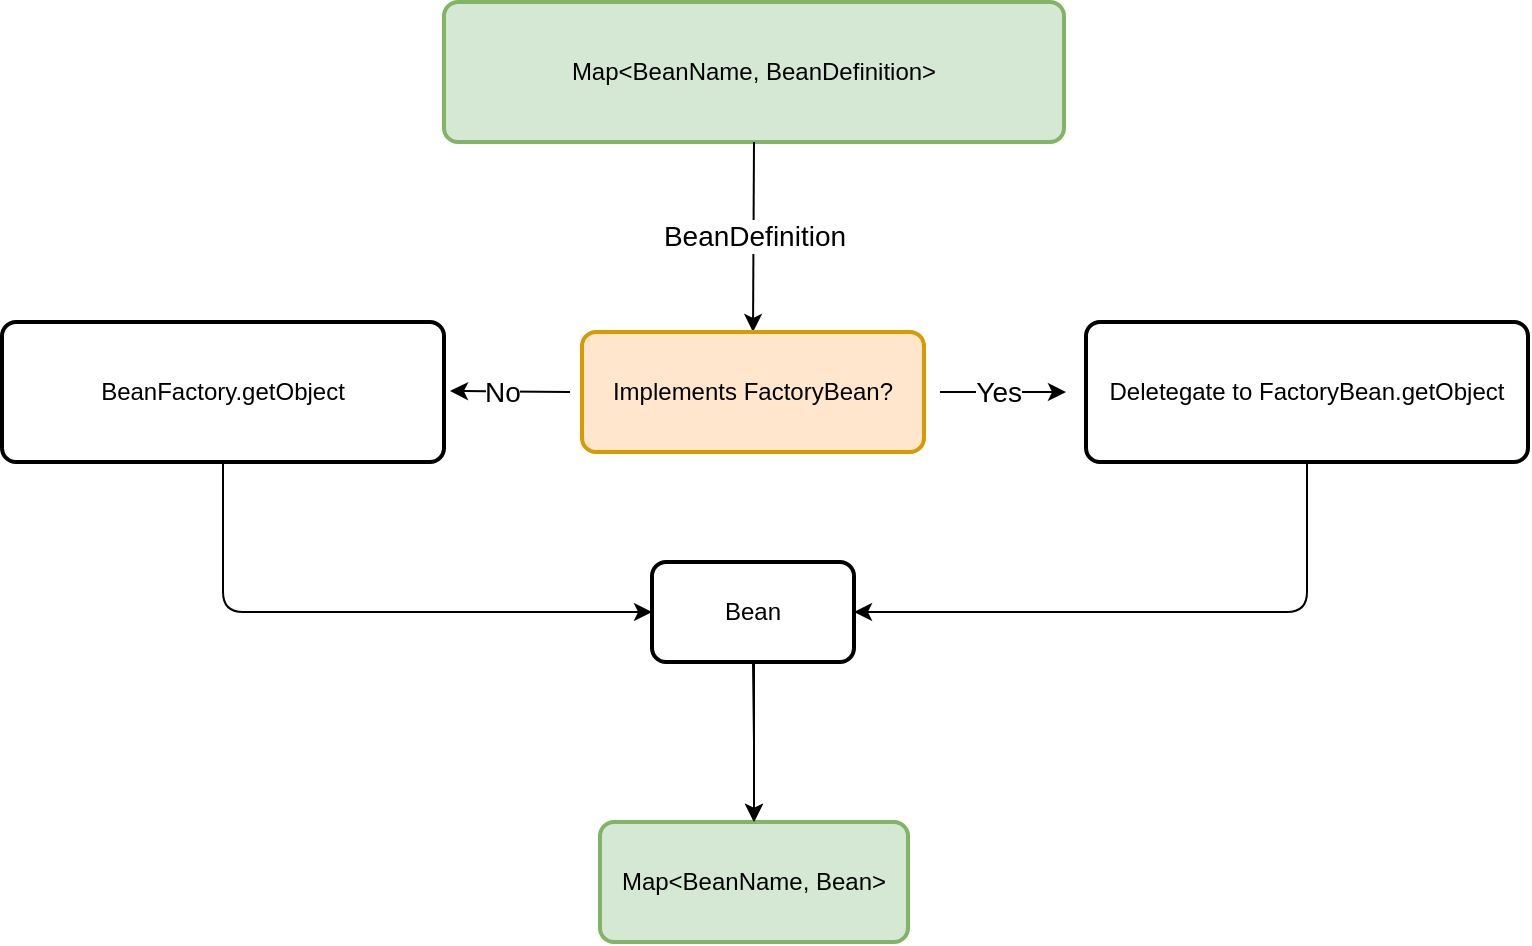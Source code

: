 <mxfile version="15.9.1" type="device"><diagram id="XXJ5GkKkzrbBEGgITFPD" name="Page-1"><mxGraphModel dx="1298" dy="752" grid="1" gridSize="10" guides="1" tooltips="1" connect="1" arrows="1" fold="1" page="1" pageScale="1" pageWidth="827" pageHeight="1169" math="0" shadow="0"><root><mxCell id="0"/><mxCell id="1" parent="0"/><mxCell id="r28Z73NZGI8KpnDVwFS6-1" value="Map&amp;lt;BeanName, BeanDefinition&amp;gt;" style="rounded=1;whiteSpace=wrap;html=1;absoluteArcSize=1;arcSize=14;strokeWidth=2;fillColor=#d5e8d4;strokeColor=#82b366;" vertex="1" parent="1"><mxGeometry x="259" y="40" width="310" height="70" as="geometry"/></mxCell><mxCell id="r28Z73NZGI8KpnDVwFS6-3" value="BeanDefinition" style="endArrow=classic;html=1;rounded=0;fontSize=14;entryX=0.5;entryY=0;entryDx=0;entryDy=0;exitX=0.5;exitY=1;exitDx=0;exitDy=0;" edge="1" parent="1" source="r28Z73NZGI8KpnDVwFS6-1" target="r28Z73NZGI8KpnDVwFS6-4"><mxGeometry width="50" height="50" relative="1" as="geometry"><mxPoint x="413" y="120" as="sourcePoint"/><mxPoint x="413" y="230" as="targetPoint"/></mxGeometry></mxCell><mxCell id="r28Z73NZGI8KpnDVwFS6-4" value="Implements FactoryBean?" style="rounded=1;whiteSpace=wrap;html=1;absoluteArcSize=1;arcSize=14;strokeWidth=2;fillColor=#ffe6cc;strokeColor=#d79b00;" vertex="1" parent="1"><mxGeometry x="328" y="205" width="171" height="60" as="geometry"/></mxCell><mxCell id="r28Z73NZGI8KpnDVwFS6-5" value="Deletegate to FactoryBean.getObject" style="rounded=1;whiteSpace=wrap;html=1;absoluteArcSize=1;arcSize=14;strokeWidth=2;" vertex="1" parent="1"><mxGeometry x="580" y="200" width="221" height="70" as="geometry"/></mxCell><mxCell id="r28Z73NZGI8KpnDVwFS6-6" value="BeanFactory.getObject" style="rounded=1;whiteSpace=wrap;html=1;absoluteArcSize=1;arcSize=14;strokeWidth=2;" vertex="1" parent="1"><mxGeometry x="38" y="200" width="221" height="70" as="geometry"/></mxCell><mxCell id="r28Z73NZGI8KpnDVwFS6-7" value="" style="endArrow=classic;html=1;rounded=0;fontSize=14;" edge="1" parent="1"><mxGeometry width="50" height="50" relative="1" as="geometry"><mxPoint x="507" y="235" as="sourcePoint"/><mxPoint x="570" y="235" as="targetPoint"/></mxGeometry></mxCell><mxCell id="r28Z73NZGI8KpnDVwFS6-10" value="Yes" style="edgeLabel;html=1;align=right;verticalAlign=middle;resizable=0;points=[];fontSize=14;" vertex="1" connectable="0" parent="r28Z73NZGI8KpnDVwFS6-7"><mxGeometry x="0.3" relative="1" as="geometry"><mxPoint as="offset"/></mxGeometry></mxCell><mxCell id="r28Z73NZGI8KpnDVwFS6-8" value="" style="endArrow=none;html=1;rounded=0;fontSize=14;startArrow=classic;startFill=1;endFill=0;align=left;" edge="1" parent="1"><mxGeometry width="50" height="50" relative="1" as="geometry"><mxPoint x="262" y="234.5" as="sourcePoint"/><mxPoint x="322" y="235" as="targetPoint"/></mxGeometry></mxCell><mxCell id="r28Z73NZGI8KpnDVwFS6-11" value="No" style="edgeLabel;html=1;align=center;verticalAlign=middle;resizable=0;points=[];fontSize=14;" vertex="1" connectable="0" parent="r28Z73NZGI8KpnDVwFS6-8"><mxGeometry x="-0.133" relative="1" as="geometry"><mxPoint as="offset"/></mxGeometry></mxCell><mxCell id="r28Z73NZGI8KpnDVwFS6-12" value="Bean" style="rounded=1;whiteSpace=wrap;html=1;absoluteArcSize=1;arcSize=14;strokeWidth=2;" vertex="1" parent="1"><mxGeometry x="363" y="320" width="101" height="50" as="geometry"/></mxCell><mxCell id="r28Z73NZGI8KpnDVwFS6-13" value="" style="endArrow=classic;html=1;rounded=1;fontSize=14;exitX=0.5;exitY=1;exitDx=0;exitDy=0;edgeStyle=orthogonalEdgeStyle;entryX=0;entryY=0.5;entryDx=0;entryDy=0;" edge="1" parent="1" source="r28Z73NZGI8KpnDVwFS6-6" target="r28Z73NZGI8KpnDVwFS6-12"><mxGeometry width="50" height="50" relative="1" as="geometry"><mxPoint x="390" y="345" as="sourcePoint"/><mxPoint x="310" y="385" as="targetPoint"/><Array as="points"><mxPoint x="149" y="345"/></Array></mxGeometry></mxCell><mxCell id="r28Z73NZGI8KpnDVwFS6-14" value="" style="endArrow=classic;html=1;rounded=1;fontSize=14;exitX=0.5;exitY=1;exitDx=0;exitDy=0;edgeStyle=orthogonalEdgeStyle;entryX=1;entryY=0.5;entryDx=0;entryDy=0;" edge="1" parent="1" source="r28Z73NZGI8KpnDVwFS6-5" target="r28Z73NZGI8KpnDVwFS6-12"><mxGeometry width="50" height="50" relative="1" as="geometry"><mxPoint x="666" y="270" as="sourcePoint"/><mxPoint x="510" y="385" as="targetPoint"/><Array as="points"><mxPoint x="691" y="345"/></Array></mxGeometry></mxCell><mxCell id="r28Z73NZGI8KpnDVwFS6-17" value="" style="edgeStyle=orthogonalEdgeStyle;rounded=0;orthogonalLoop=1;jettySize=auto;html=1;fontSize=14;startArrow=classic;startFill=1;endArrow=none;endFill=0;" edge="1" parent="1" source="r28Z73NZGI8KpnDVwFS6-15" target="r28Z73NZGI8KpnDVwFS6-12"><mxGeometry relative="1" as="geometry"/></mxCell><mxCell id="r28Z73NZGI8KpnDVwFS6-15" value="Map&amp;lt;BeanName, Bean&amp;gt;" style="rounded=1;whiteSpace=wrap;html=1;absoluteArcSize=1;arcSize=14;strokeWidth=2;fillColor=#d5e8d4;strokeColor=#82b366;" vertex="1" parent="1"><mxGeometry x="337" y="450" width="154" height="60" as="geometry"/></mxCell><mxCell id="r28Z73NZGI8KpnDVwFS6-16" value="" style="endArrow=classic;html=1;rounded=0;fontSize=14;" edge="1" parent="1"><mxGeometry width="50" height="50" relative="1" as="geometry"><mxPoint x="414" y="370" as="sourcePoint"/><mxPoint x="414" y="450" as="targetPoint"/></mxGeometry></mxCell></root></mxGraphModel></diagram></mxfile>